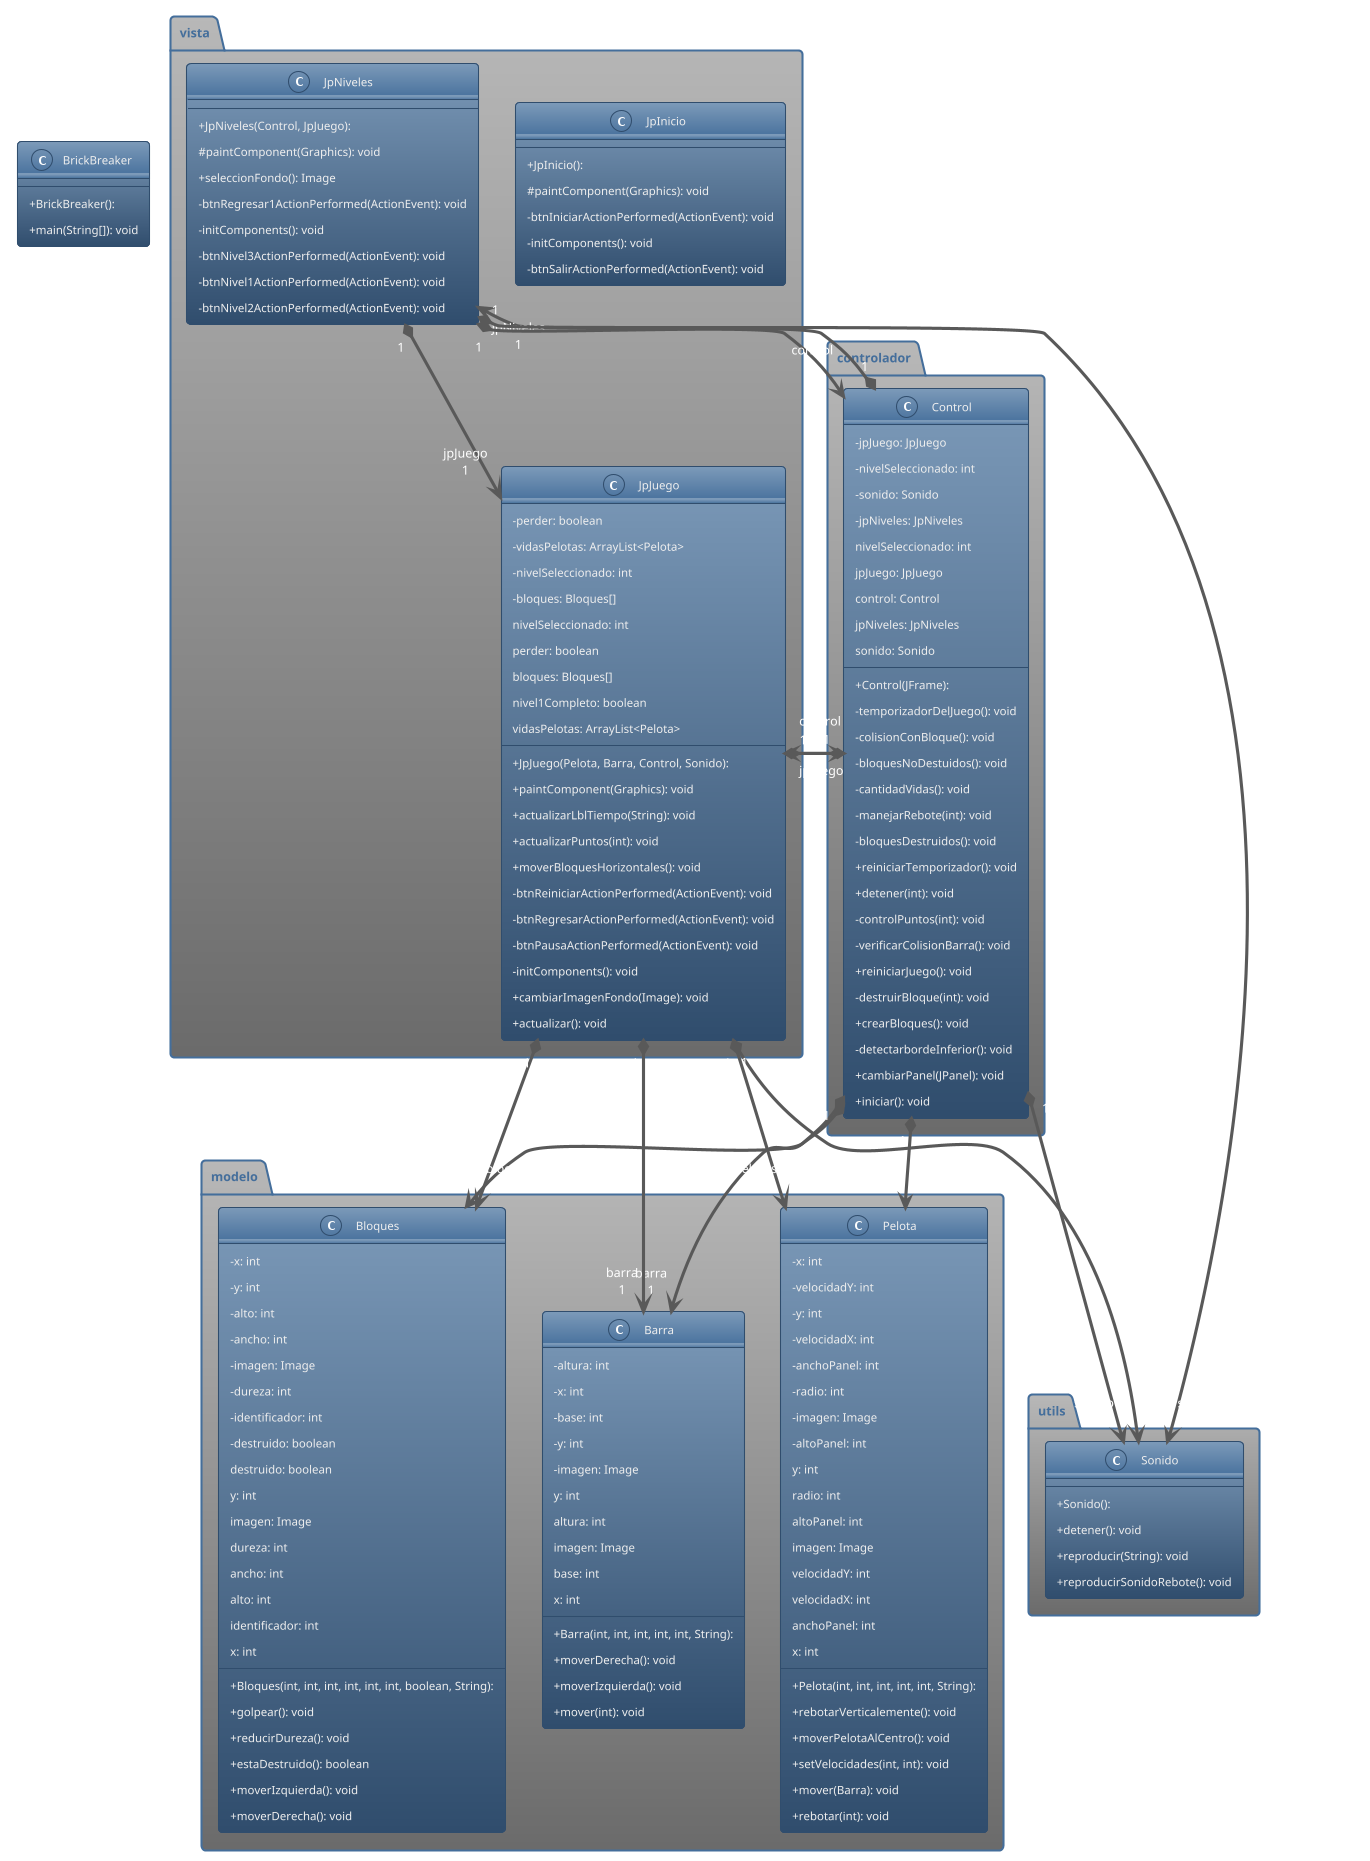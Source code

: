 @startuml

skinparam classAttributeIconSize 0
!theme spacelab
package modelo {
    class Barra {
      + Barra(int, int, int, int, int, String): 
      - altura: int
      - x: int
      - base: int
      - y: int
      - imagen: Image
      + moverDerecha(): void
      + moverIzquierda(): void
      + mover(int): void
       y: int
       altura: int
       imagen: Image
       base: int
       x: int
    }
    
    class Bloques {
      + Bloques(int, int, int, int, int, int, boolean, String): 
      - x: int
      - y: int
      - alto: int
      - ancho: int
      - imagen: Image
      - dureza: int
      - identificador: int
      - destruido: boolean
      + golpear(): void
      + reducirDureza(): void
      + estaDestruido(): boolean
      + moverIzquierda(): void
      + moverDerecha(): void
       destruido: boolean
       y: int
       imagen: Image
       dureza: int
       ancho: int
       alto: int
       identificador: int
       x: int
    }
    
    class Pelota {
      + Pelota(int, int, int, int, int, String): 
      - x: int
      - velocidadY: int
      - y: int
      - velocidadX: int
      - anchoPanel: int
      - radio: int
      - imagen: Image
      - altoPanel: int
      + rebotarVerticalemente(): void
      + moverPelotaAlCentro(): void
      + setVelocidades(int, int): void
      + mover(Barra): void
      + rebotar(int): void
       y: int
       radio: int
       altoPanel: int
       imagen: Image
       velocidadY: int
       velocidadX: int
       anchoPanel: int
       x: int
    }

}

package controlador {
    class Control {
      + Control(JFrame): 
      - jpJuego: JpJuego
      - nivelSeleccionado: int
      - sonido: Sonido
      - jpNiveles: JpNiveles
      - temporizadorDelJuego(): void
      - colisionConBloque(): void
      - bloquesNoDestuidos(): void
      - cantidadVidas(): void
      - manejarRebote(int): void
      - bloquesDestruidos(): void
      + reiniciarTemporizador(): void
      + detener(int): void
      - controlPuntos(int): void
      - verificarColisionBarra(): void
      + reiniciarJuego(): void
      - destruirBloque(int): void
      + crearBloques(): void
      - detectarbordeInferior(): void
      + cambiarPanel(JPanel): void
      + iniciar(): void
       nivelSeleccionado: int
       jpJuego: JpJuego
       control: Control
       jpNiveles: JpNiveles
       sonido: Sonido
    }
}

package vista {
    class JpInicio {
      + JpInicio(): 
      # paintComponent(Graphics): void
      - btnIniciarActionPerformed(ActionEvent): void
      - initComponents(): void
      - btnSalirActionPerformed(ActionEvent): void
    }
    
    class JpJuego {
      + JpJuego(Pelota, Barra, Control, Sonido): 
      - perder: boolean
      - vidasPelotas: ArrayList<Pelota>
      - nivelSeleccionado: int
      - bloques: Bloques[]
      + paintComponent(Graphics): void
      + actualizarLblTiempo(String): void
      + actualizarPuntos(int): void
      + moverBloquesHorizontales(): void
      - btnReiniciarActionPerformed(ActionEvent): void
      - btnRegresarActionPerformed(ActionEvent): void
      - btnPausaActionPerformed(ActionEvent): void
      - initComponents(): void
      + cambiarImagenFondo(Image): void
      + actualizar(): void
       nivelSeleccionado: int
       perder: boolean
       bloques: Bloques[]
       nivel1Completo: boolean
       vidasPelotas: ArrayList<Pelota>
    }
    
    class JpNiveles {
      + JpNiveles(Control, JpJuego): 
      # paintComponent(Graphics): void
      + seleccionFondo(): Image
      - btnRegresar1ActionPerformed(ActionEvent): void
      - initComponents(): void
      - btnNivel3ActionPerformed(ActionEvent): void
      - btnNivel1ActionPerformed(ActionEvent): void
      - btnNivel2ActionPerformed(ActionEvent): void
    }
}
package utils {
    class Sonido {
      + Sonido(): 
      + detener(): void
      + reproducir(String): void
      + reproducirSonidoRebote(): void
    }
}

class BrickBreaker {
  + BrickBreaker(): 
  + main(String[]): void
}

Control      "1" *-[#595959,plain]-> "barra\n1" Barra        
Control      "1" *-[#595959,plain]-> "bloques\n*" Bloques      
Control      "1" *-[#595959,plain]-> "jpJuego\n1" JpJuego      
Control      "1" *-[#595959,plain]-> "jpNiveles\n1" JpNiveles    
Control      "1" *-[#595959,plain]-> "vidasPelotas\n*" Pelota       
Control      "1" *-[#595959,plain]-> "sonido\n1" Sonido       
JpJuego      "1" *-[#595959,plain]-> "barra\n1" Barra        
JpJuego      "1" *-[#595959,plain]-> "bloques\n*" Bloques      
JpJuego      "1" *-[#595959,plain]-> "control\n1" Control      
JpJuego      "1" *-[#595959,plain]-> "vidasPelotas\n*" Pelota       
JpJuego      "1" *-[#595959,plain]-> "sonido\n1" Sonido       
JpNiveles    "1" *-[#595959,plain]-> "control\n1" Control      
JpNiveles    "1" *-[#595959,plain]-> "jpJuego\n1" JpJuego      
JpNiveles    "1" *-[#595959,plain]-> "sonido\n1" Sonido       
@enduml
